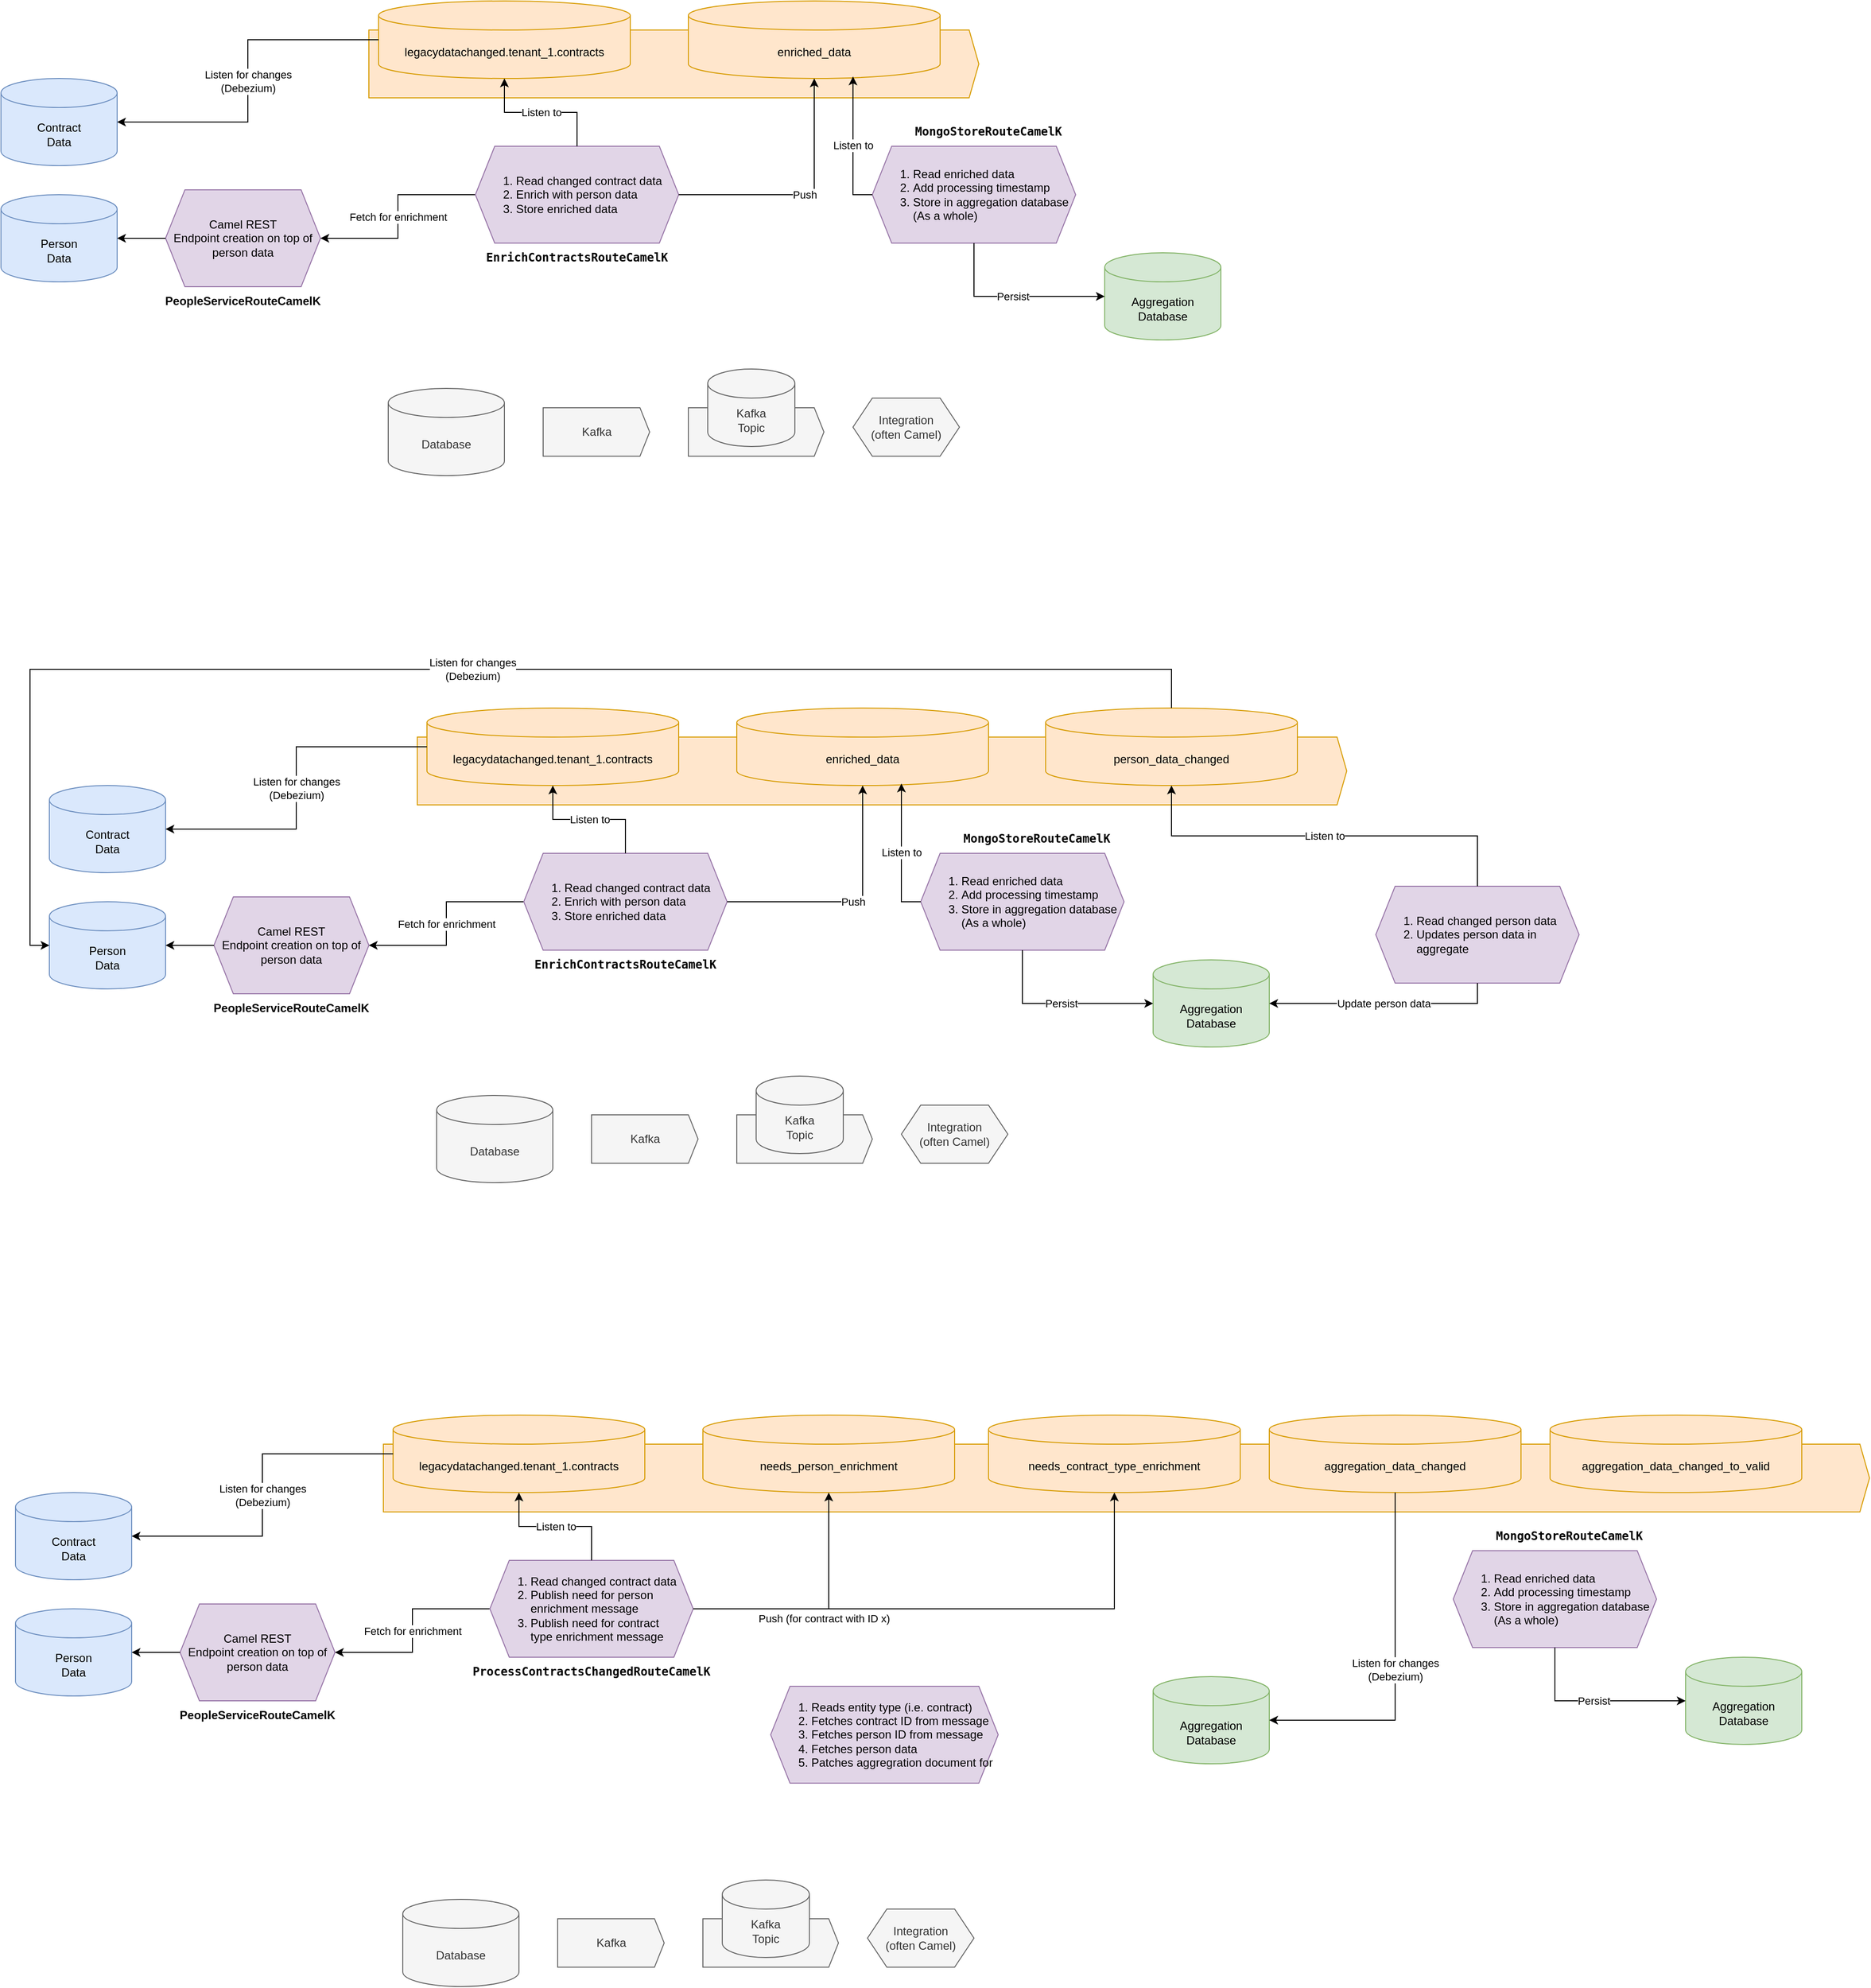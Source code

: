 <mxfile version="24.7.8">
  <diagram name="Pagina-1" id="vTMm5h3-3MeFymvAk_nD">
    <mxGraphModel dx="1242" dy="1612" grid="1" gridSize="10" guides="1" tooltips="1" connect="1" arrows="1" fold="1" page="1" pageScale="1" pageWidth="1169" pageHeight="827" math="0" shadow="0">
      <root>
        <mxCell id="0" />
        <mxCell id="1" parent="0" />
        <mxCell id="ZoMgPST9Kd7Hdbw3HMSR-1" value="Contract&lt;br&gt;Data" style="shape=cylinder3;whiteSpace=wrap;html=1;boundedLbl=1;backgroundOutline=1;size=15;fillColor=#dae8fc;strokeColor=#6c8ebf;" vertex="1" parent="1">
          <mxGeometry x="140" y="260" width="120" height="90" as="geometry" />
        </mxCell>
        <mxCell id="ZoMgPST9Kd7Hdbw3HMSR-2" value="Person&lt;div&gt;Data&lt;/div&gt;" style="shape=cylinder3;whiteSpace=wrap;html=1;boundedLbl=1;backgroundOutline=1;size=15;fillColor=#dae8fc;strokeColor=#6c8ebf;" vertex="1" parent="1">
          <mxGeometry x="140" y="380" width="120" height="90" as="geometry" />
        </mxCell>
        <mxCell id="ZoMgPST9Kd7Hdbw3HMSR-3" value="Aggregation&lt;br&gt;Database" style="shape=cylinder3;whiteSpace=wrap;html=1;boundedLbl=1;backgroundOutline=1;size=15;fillColor=#d5e8d4;strokeColor=#82b366;" vertex="1" parent="1">
          <mxGeometry x="1280" y="440" width="120" height="90" as="geometry" />
        </mxCell>
        <mxCell id="ZoMgPST9Kd7Hdbw3HMSR-6" value="" style="html=1;shadow=0;dashed=0;align=center;verticalAlign=middle;shape=mxgraph.arrows2.arrow;dy=0;dx=10;notch=0;fillColor=#ffe6cc;strokeColor=#d79b00;" vertex="1" parent="1">
          <mxGeometry x="520" y="210" width="960" height="70" as="geometry" />
        </mxCell>
        <mxCell id="ZoMgPST9Kd7Hdbw3HMSR-7" value="Database" style="shape=cylinder3;whiteSpace=wrap;html=1;boundedLbl=1;backgroundOutline=1;size=15;fillColor=#f5f5f5;fontColor=#333333;strokeColor=#666666;" vertex="1" parent="1">
          <mxGeometry x="540" y="580" width="120" height="90" as="geometry" />
        </mxCell>
        <mxCell id="ZoMgPST9Kd7Hdbw3HMSR-8" value="Kafka" style="html=1;shadow=0;dashed=0;align=center;verticalAlign=middle;shape=mxgraph.arrows2.arrow;dy=0;dx=10;notch=0;fillColor=#f5f5f5;fontColor=#333333;strokeColor=#666666;" vertex="1" parent="1">
          <mxGeometry x="700" y="600" width="110" height="50" as="geometry" />
        </mxCell>
        <mxCell id="ZoMgPST9Kd7Hdbw3HMSR-9" value="" style="html=1;shadow=0;dashed=0;align=center;verticalAlign=middle;shape=mxgraph.arrows2.arrow;dy=0;dx=10;notch=0;fillColor=#f5f5f5;fontColor=#333333;strokeColor=#666666;" vertex="1" parent="1">
          <mxGeometry x="850" y="600" width="140" height="50" as="geometry" />
        </mxCell>
        <mxCell id="ZoMgPST9Kd7Hdbw3HMSR-10" value="Kafka&lt;br&gt;Topic" style="shape=cylinder3;whiteSpace=wrap;html=1;boundedLbl=1;backgroundOutline=1;size=15;fillColor=#f5f5f5;fontColor=#333333;strokeColor=#666666;" vertex="1" parent="1">
          <mxGeometry x="870" y="560" width="90" height="80" as="geometry" />
        </mxCell>
        <mxCell id="ZoMgPST9Kd7Hdbw3HMSR-13" value="Integration&lt;br&gt;(often Camel)" style="shape=hexagon;perimeter=hexagonPerimeter2;whiteSpace=wrap;html=1;fixedSize=1;fillColor=#f5f5f5;fontColor=#333333;strokeColor=#666666;" vertex="1" parent="1">
          <mxGeometry x="1020" y="590" width="110" height="60" as="geometry" />
        </mxCell>
        <mxCell id="ZoMgPST9Kd7Hdbw3HMSR-14" value="legacydatachanged.tenant_1.contracts" style="shape=cylinder3;whiteSpace=wrap;html=1;boundedLbl=1;backgroundOutline=1;size=15;fillColor=#ffe6cc;strokeColor=#d79b00;" vertex="1" parent="1">
          <mxGeometry x="530" y="180" width="260" height="80" as="geometry" />
        </mxCell>
        <mxCell id="ZoMgPST9Kd7Hdbw3HMSR-15" value="Camel REST&lt;div&gt;Endpoint creation on top of person data&lt;/div&gt;" style="shape=hexagon;perimeter=hexagonPerimeter2;whiteSpace=wrap;html=1;fixedSize=1;fillColor=#e1d5e7;strokeColor=#9673a6;" vertex="1" parent="1">
          <mxGeometry x="310" y="375" width="160" height="100" as="geometry" />
        </mxCell>
        <mxCell id="ZoMgPST9Kd7Hdbw3HMSR-16" style="edgeStyle=orthogonalEdgeStyle;rounded=0;orthogonalLoop=1;jettySize=auto;html=1;exitX=0;exitY=0.5;exitDx=0;exitDy=0;entryX=1;entryY=0.5;entryDx=0;entryDy=0;entryPerimeter=0;" edge="1" parent="1" source="ZoMgPST9Kd7Hdbw3HMSR-15" target="ZoMgPST9Kd7Hdbw3HMSR-2">
          <mxGeometry relative="1" as="geometry" />
        </mxCell>
        <mxCell id="ZoMgPST9Kd7Hdbw3HMSR-17" value="Listen for changes&lt;br&gt;(Debezium)" style="edgeStyle=orthogonalEdgeStyle;rounded=0;orthogonalLoop=1;jettySize=auto;html=1;exitX=0;exitY=0.5;exitDx=0;exitDy=0;exitPerimeter=0;entryX=1;entryY=0.5;entryDx=0;entryDy=0;entryPerimeter=0;" edge="1" parent="1" source="ZoMgPST9Kd7Hdbw3HMSR-14" target="ZoMgPST9Kd7Hdbw3HMSR-1">
          <mxGeometry relative="1" as="geometry" />
        </mxCell>
        <mxCell id="ZoMgPST9Kd7Hdbw3HMSR-18" value="enriched_data" style="shape=cylinder3;whiteSpace=wrap;html=1;boundedLbl=1;backgroundOutline=1;size=15;fillColor=#ffe6cc;strokeColor=#d79b00;" vertex="1" parent="1">
          <mxGeometry x="850" y="180" width="260" height="80" as="geometry" />
        </mxCell>
        <mxCell id="ZoMgPST9Kd7Hdbw3HMSR-22" value="Fetch for enrichment" style="edgeStyle=orthogonalEdgeStyle;rounded=0;orthogonalLoop=1;jettySize=auto;html=1;exitX=0;exitY=0.5;exitDx=0;exitDy=0;entryX=1;entryY=0.5;entryDx=0;entryDy=0;" edge="1" parent="1" source="ZoMgPST9Kd7Hdbw3HMSR-19" target="ZoMgPST9Kd7Hdbw3HMSR-15">
          <mxGeometry relative="1" as="geometry" />
        </mxCell>
        <mxCell id="ZoMgPST9Kd7Hdbw3HMSR-19" value="&lt;ol&gt;&lt;li&gt;&lt;span style=&quot;background-color: initial;&quot;&gt;Read changed contract data&lt;/span&gt;&lt;/li&gt;&lt;li&gt;&lt;span style=&quot;background-color: initial;&quot;&gt;Enrich with person data&lt;/span&gt;&lt;/li&gt;&lt;li&gt;&lt;span style=&quot;background-color: initial;&quot;&gt;Store enriched data&lt;/span&gt;&lt;/li&gt;&lt;/ol&gt;" style="shape=hexagon;perimeter=hexagonPerimeter2;whiteSpace=wrap;html=1;fixedSize=1;fillColor=#e1d5e7;strokeColor=#9673a6;align=left;" vertex="1" parent="1">
          <mxGeometry x="630" y="330" width="210" height="100" as="geometry" />
        </mxCell>
        <mxCell id="ZoMgPST9Kd7Hdbw3HMSR-21" value="Listen to" style="edgeStyle=orthogonalEdgeStyle;rounded=0;orthogonalLoop=1;jettySize=auto;html=1;exitX=0.5;exitY=0;exitDx=0;exitDy=0;entryX=0.5;entryY=1;entryDx=0;entryDy=0;entryPerimeter=0;" edge="1" parent="1" source="ZoMgPST9Kd7Hdbw3HMSR-19" target="ZoMgPST9Kd7Hdbw3HMSR-14">
          <mxGeometry relative="1" as="geometry" />
        </mxCell>
        <mxCell id="ZoMgPST9Kd7Hdbw3HMSR-23" value="Push" style="edgeStyle=orthogonalEdgeStyle;rounded=0;orthogonalLoop=1;jettySize=auto;html=1;exitX=1;exitY=0.5;exitDx=0;exitDy=0;entryX=0.5;entryY=1;entryDx=0;entryDy=0;entryPerimeter=0;" edge="1" parent="1" source="ZoMgPST9Kd7Hdbw3HMSR-19" target="ZoMgPST9Kd7Hdbw3HMSR-18">
          <mxGeometry relative="1" as="geometry" />
        </mxCell>
        <mxCell id="ZoMgPST9Kd7Hdbw3HMSR-24" value="&lt;ol&gt;&lt;li&gt;Read enriched data&lt;/li&gt;&lt;li&gt;Add processing timestamp&lt;/li&gt;&lt;li&gt;Store in aggregation database&lt;br&gt;(As a whole)&lt;/li&gt;&lt;/ol&gt;" style="shape=hexagon;perimeter=hexagonPerimeter2;whiteSpace=wrap;html=1;fixedSize=1;fillColor=#e1d5e7;strokeColor=#9673a6;align=left;" vertex="1" parent="1">
          <mxGeometry x="1040" y="330" width="210" height="100" as="geometry" />
        </mxCell>
        <mxCell id="ZoMgPST9Kd7Hdbw3HMSR-25" value="Listen to" style="edgeStyle=orthogonalEdgeStyle;rounded=0;orthogonalLoop=1;jettySize=auto;html=1;exitX=0;exitY=0.5;exitDx=0;exitDy=0;entryX=0.654;entryY=0.975;entryDx=0;entryDy=0;entryPerimeter=0;" edge="1" parent="1" source="ZoMgPST9Kd7Hdbw3HMSR-24" target="ZoMgPST9Kd7Hdbw3HMSR-18">
          <mxGeometry relative="1" as="geometry" />
        </mxCell>
        <mxCell id="ZoMgPST9Kd7Hdbw3HMSR-26" value="Persist" style="edgeStyle=orthogonalEdgeStyle;rounded=0;orthogonalLoop=1;jettySize=auto;html=1;exitX=0.5;exitY=1;exitDx=0;exitDy=0;entryX=0;entryY=0.5;entryDx=0;entryDy=0;entryPerimeter=0;" edge="1" parent="1" source="ZoMgPST9Kd7Hdbw3HMSR-24" target="ZoMgPST9Kd7Hdbw3HMSR-3">
          <mxGeometry relative="1" as="geometry" />
        </mxCell>
        <mxCell id="ZoMgPST9Kd7Hdbw3HMSR-27" value="PeopleServiceRouteCamelK" style="text;html=1;align=center;verticalAlign=middle;whiteSpace=wrap;rounded=0;fontStyle=1" vertex="1" parent="1">
          <mxGeometry x="360" y="475" width="60" height="30" as="geometry" />
        </mxCell>
        <mxCell id="ZoMgPST9Kd7Hdbw3HMSR-28" value="&lt;div style=&quot;background-color:#ffffff;color:#080808;font-family:&#39;JetBrains Mono&#39;,monospace;font-size:9.0pt;&quot;&gt;&lt;pre&gt;&lt;span style=&quot;color:#000000;&quot;&gt;EnrichContractsRouteCamelK&lt;/span&gt;&lt;/pre&gt;&lt;/div&gt;" style="text;html=1;align=center;verticalAlign=middle;whiteSpace=wrap;rounded=0;fontStyle=1" vertex="1" parent="1">
          <mxGeometry x="705" y="430" width="60" height="30" as="geometry" />
        </mxCell>
        <mxCell id="ZoMgPST9Kd7Hdbw3HMSR-29" value="&lt;div style=&quot;background-color:#ffffff;color:#080808;font-family:&#39;JetBrains Mono&#39;,monospace;font-size:9.0pt;&quot;&gt;&lt;pre&gt;&lt;span style=&quot;color:#000000;&quot;&gt;MongoStoreRouteCamelK&lt;/span&gt;&lt;/pre&gt;&lt;/div&gt;" style="text;html=1;align=center;verticalAlign=middle;whiteSpace=wrap;rounded=0;fontStyle=1" vertex="1" parent="1">
          <mxGeometry x="1130" y="300" width="60" height="30" as="geometry" />
        </mxCell>
        <mxCell id="ZoMgPST9Kd7Hdbw3HMSR-30" value="Contract&lt;br&gt;Data" style="shape=cylinder3;whiteSpace=wrap;html=1;boundedLbl=1;backgroundOutline=1;size=15;fillColor=#dae8fc;strokeColor=#6c8ebf;" vertex="1" parent="1">
          <mxGeometry x="105" y="990" width="120" height="90" as="geometry" />
        </mxCell>
        <mxCell id="ZoMgPST9Kd7Hdbw3HMSR-31" value="Person&lt;div&gt;Data&lt;/div&gt;" style="shape=cylinder3;whiteSpace=wrap;html=1;boundedLbl=1;backgroundOutline=1;size=15;fillColor=#dae8fc;strokeColor=#6c8ebf;" vertex="1" parent="1">
          <mxGeometry x="105" y="1110" width="120" height="90" as="geometry" />
        </mxCell>
        <mxCell id="ZoMgPST9Kd7Hdbw3HMSR-32" value="Aggregation&lt;br&gt;Database" style="shape=cylinder3;whiteSpace=wrap;html=1;boundedLbl=1;backgroundOutline=1;size=15;fillColor=#d5e8d4;strokeColor=#82b366;" vertex="1" parent="1">
          <mxGeometry x="1830" y="1160" width="120" height="90" as="geometry" />
        </mxCell>
        <mxCell id="ZoMgPST9Kd7Hdbw3HMSR-33" value="" style="html=1;shadow=0;dashed=0;align=center;verticalAlign=middle;shape=mxgraph.arrows2.arrow;dy=0;dx=10;notch=0;fillColor=#ffe6cc;strokeColor=#d79b00;" vertex="1" parent="1">
          <mxGeometry x="485" y="940" width="1535" height="70" as="geometry" />
        </mxCell>
        <mxCell id="ZoMgPST9Kd7Hdbw3HMSR-34" value="Database" style="shape=cylinder3;whiteSpace=wrap;html=1;boundedLbl=1;backgroundOutline=1;size=15;fillColor=#f5f5f5;fontColor=#333333;strokeColor=#666666;" vertex="1" parent="1">
          <mxGeometry x="505" y="1410" width="120" height="90" as="geometry" />
        </mxCell>
        <mxCell id="ZoMgPST9Kd7Hdbw3HMSR-35" value="Kafka" style="html=1;shadow=0;dashed=0;align=center;verticalAlign=middle;shape=mxgraph.arrows2.arrow;dy=0;dx=10;notch=0;fillColor=#f5f5f5;fontColor=#333333;strokeColor=#666666;" vertex="1" parent="1">
          <mxGeometry x="665" y="1430" width="110" height="50" as="geometry" />
        </mxCell>
        <mxCell id="ZoMgPST9Kd7Hdbw3HMSR-36" value="" style="html=1;shadow=0;dashed=0;align=center;verticalAlign=middle;shape=mxgraph.arrows2.arrow;dy=0;dx=10;notch=0;fillColor=#f5f5f5;fontColor=#333333;strokeColor=#666666;" vertex="1" parent="1">
          <mxGeometry x="815" y="1430" width="140" height="50" as="geometry" />
        </mxCell>
        <mxCell id="ZoMgPST9Kd7Hdbw3HMSR-37" value="Kafka&lt;br&gt;Topic" style="shape=cylinder3;whiteSpace=wrap;html=1;boundedLbl=1;backgroundOutline=1;size=15;fillColor=#f5f5f5;fontColor=#333333;strokeColor=#666666;" vertex="1" parent="1">
          <mxGeometry x="835" y="1390" width="90" height="80" as="geometry" />
        </mxCell>
        <mxCell id="ZoMgPST9Kd7Hdbw3HMSR-38" value="Integration&lt;br&gt;(often Camel)" style="shape=hexagon;perimeter=hexagonPerimeter2;whiteSpace=wrap;html=1;fixedSize=1;fillColor=#f5f5f5;fontColor=#333333;strokeColor=#666666;" vertex="1" parent="1">
          <mxGeometry x="985" y="1420" width="110" height="60" as="geometry" />
        </mxCell>
        <mxCell id="ZoMgPST9Kd7Hdbw3HMSR-39" value="legacydatachanged.tenant_1.contracts" style="shape=cylinder3;whiteSpace=wrap;html=1;boundedLbl=1;backgroundOutline=1;size=15;fillColor=#ffe6cc;strokeColor=#d79b00;" vertex="1" parent="1">
          <mxGeometry x="495" y="910" width="260" height="80" as="geometry" />
        </mxCell>
        <mxCell id="ZoMgPST9Kd7Hdbw3HMSR-40" value="Camel REST&lt;div&gt;Endpoint creation on top of person data&lt;/div&gt;" style="shape=hexagon;perimeter=hexagonPerimeter2;whiteSpace=wrap;html=1;fixedSize=1;fillColor=#e1d5e7;strokeColor=#9673a6;" vertex="1" parent="1">
          <mxGeometry x="275" y="1105" width="160" height="100" as="geometry" />
        </mxCell>
        <mxCell id="ZoMgPST9Kd7Hdbw3HMSR-41" style="edgeStyle=orthogonalEdgeStyle;rounded=0;orthogonalLoop=1;jettySize=auto;html=1;exitX=0;exitY=0.5;exitDx=0;exitDy=0;entryX=1;entryY=0.5;entryDx=0;entryDy=0;entryPerimeter=0;" edge="1" parent="1" source="ZoMgPST9Kd7Hdbw3HMSR-40" target="ZoMgPST9Kd7Hdbw3HMSR-31">
          <mxGeometry relative="1" as="geometry" />
        </mxCell>
        <mxCell id="ZoMgPST9Kd7Hdbw3HMSR-42" value="Listen for changes&lt;br&gt;(Debezium)" style="edgeStyle=orthogonalEdgeStyle;rounded=0;orthogonalLoop=1;jettySize=auto;html=1;exitX=0;exitY=0.5;exitDx=0;exitDy=0;exitPerimeter=0;entryX=1;entryY=0.5;entryDx=0;entryDy=0;entryPerimeter=0;" edge="1" parent="1" source="ZoMgPST9Kd7Hdbw3HMSR-39" target="ZoMgPST9Kd7Hdbw3HMSR-30">
          <mxGeometry relative="1" as="geometry" />
        </mxCell>
        <mxCell id="ZoMgPST9Kd7Hdbw3HMSR-43" value="needs_person_enrichment" style="shape=cylinder3;whiteSpace=wrap;html=1;boundedLbl=1;backgroundOutline=1;size=15;fillColor=#ffe6cc;strokeColor=#d79b00;" vertex="1" parent="1">
          <mxGeometry x="815" y="910" width="260" height="80" as="geometry" />
        </mxCell>
        <mxCell id="ZoMgPST9Kd7Hdbw3HMSR-44" value="Fetch for enrichment" style="edgeStyle=orthogonalEdgeStyle;rounded=0;orthogonalLoop=1;jettySize=auto;html=1;exitX=0;exitY=0.5;exitDx=0;exitDy=0;entryX=1;entryY=0.5;entryDx=0;entryDy=0;" edge="1" parent="1" source="ZoMgPST9Kd7Hdbw3HMSR-45" target="ZoMgPST9Kd7Hdbw3HMSR-40">
          <mxGeometry relative="1" as="geometry" />
        </mxCell>
        <mxCell id="ZoMgPST9Kd7Hdbw3HMSR-45" value="&lt;ol&gt;&lt;li&gt;&lt;span style=&quot;background-color: initial;&quot;&gt;Read changed contract data&lt;/span&gt;&lt;/li&gt;&lt;li&gt;Publish need for person enrichment message&lt;/li&gt;&lt;li&gt;Publish need for contract &lt;br&gt;type enrichment message&lt;/li&gt;&lt;/ol&gt;" style="shape=hexagon;perimeter=hexagonPerimeter2;whiteSpace=wrap;html=1;fixedSize=1;fillColor=#e1d5e7;strokeColor=#9673a6;align=left;" vertex="1" parent="1">
          <mxGeometry x="595" y="1060" width="210" height="100" as="geometry" />
        </mxCell>
        <mxCell id="ZoMgPST9Kd7Hdbw3HMSR-46" value="Listen to" style="edgeStyle=orthogonalEdgeStyle;rounded=0;orthogonalLoop=1;jettySize=auto;html=1;exitX=0.5;exitY=0;exitDx=0;exitDy=0;entryX=0.5;entryY=1;entryDx=0;entryDy=0;entryPerimeter=0;" edge="1" parent="1" source="ZoMgPST9Kd7Hdbw3HMSR-45" target="ZoMgPST9Kd7Hdbw3HMSR-39">
          <mxGeometry relative="1" as="geometry" />
        </mxCell>
        <mxCell id="ZoMgPST9Kd7Hdbw3HMSR-47" value="Push (for contract with ID x)" style="edgeStyle=orthogonalEdgeStyle;rounded=0;orthogonalLoop=1;jettySize=auto;html=1;exitX=1;exitY=0.5;exitDx=0;exitDy=0;entryX=0.5;entryY=1;entryDx=0;entryDy=0;entryPerimeter=0;" edge="1" parent="1" source="ZoMgPST9Kd7Hdbw3HMSR-45" target="ZoMgPST9Kd7Hdbw3HMSR-43">
          <mxGeometry x="0.038" y="-10" relative="1" as="geometry">
            <mxPoint as="offset" />
          </mxGeometry>
        </mxCell>
        <mxCell id="ZoMgPST9Kd7Hdbw3HMSR-48" value="&lt;ol&gt;&lt;li&gt;Read enriched data&lt;/li&gt;&lt;li&gt;Add processing timestamp&lt;/li&gt;&lt;li&gt;Store in aggregation database&lt;br&gt;(As a whole)&lt;/li&gt;&lt;/ol&gt;" style="shape=hexagon;perimeter=hexagonPerimeter2;whiteSpace=wrap;html=1;fixedSize=1;fillColor=#e1d5e7;strokeColor=#9673a6;align=left;" vertex="1" parent="1">
          <mxGeometry x="1590" y="1050" width="210" height="100" as="geometry" />
        </mxCell>
        <mxCell id="ZoMgPST9Kd7Hdbw3HMSR-50" value="Persist" style="edgeStyle=orthogonalEdgeStyle;rounded=0;orthogonalLoop=1;jettySize=auto;html=1;exitX=0.5;exitY=1;exitDx=0;exitDy=0;entryX=0;entryY=0.5;entryDx=0;entryDy=0;entryPerimeter=0;" edge="1" parent="1" source="ZoMgPST9Kd7Hdbw3HMSR-48" target="ZoMgPST9Kd7Hdbw3HMSR-32">
          <mxGeometry relative="1" as="geometry" />
        </mxCell>
        <mxCell id="ZoMgPST9Kd7Hdbw3HMSR-51" value="PeopleServiceRouteCamelK" style="text;html=1;align=center;verticalAlign=middle;whiteSpace=wrap;rounded=0;fontStyle=1" vertex="1" parent="1">
          <mxGeometry x="325" y="1205" width="60" height="30" as="geometry" />
        </mxCell>
        <mxCell id="ZoMgPST9Kd7Hdbw3HMSR-52" value="&lt;div style=&quot;background-color:#ffffff;color:#080808;font-family:&#39;JetBrains Mono&#39;,monospace;font-size:9.0pt;&quot;&gt;&lt;pre&gt;&lt;span style=&quot;color:#000000;&quot;&gt;ProcessContractsChangedRouteCamelK&lt;/span&gt;&lt;/pre&gt;&lt;/div&gt;" style="text;html=1;align=center;verticalAlign=middle;whiteSpace=wrap;rounded=0;fontStyle=1" vertex="1" parent="1">
          <mxGeometry x="670" y="1160" width="60" height="30" as="geometry" />
        </mxCell>
        <mxCell id="ZoMgPST9Kd7Hdbw3HMSR-53" value="&lt;div style=&quot;background-color:#ffffff;color:#080808;font-family:&#39;JetBrains Mono&#39;,monospace;font-size:9.0pt;&quot;&gt;&lt;pre&gt;&lt;span style=&quot;color:#000000;&quot;&gt;MongoStoreRouteCamelK&lt;/span&gt;&lt;/pre&gt;&lt;/div&gt;" style="text;html=1;align=center;verticalAlign=middle;whiteSpace=wrap;rounded=0;fontStyle=1" vertex="1" parent="1">
          <mxGeometry x="1680" y="1020" width="60" height="30" as="geometry" />
        </mxCell>
        <mxCell id="ZoMgPST9Kd7Hdbw3HMSR-54" value="Aggregation&lt;br&gt;Database" style="shape=cylinder3;whiteSpace=wrap;html=1;boundedLbl=1;backgroundOutline=1;size=15;fillColor=#d5e8d4;strokeColor=#82b366;" vertex="1" parent="1">
          <mxGeometry x="1280" y="1180" width="120" height="90" as="geometry" />
        </mxCell>
        <mxCell id="ZoMgPST9Kd7Hdbw3HMSR-55" value="needs_contract_type_enrichment" style="shape=cylinder3;whiteSpace=wrap;html=1;boundedLbl=1;backgroundOutline=1;size=15;fillColor=#ffe6cc;strokeColor=#d79b00;" vertex="1" parent="1">
          <mxGeometry x="1110" y="910" width="260" height="80" as="geometry" />
        </mxCell>
        <mxCell id="ZoMgPST9Kd7Hdbw3HMSR-56" value="aggregation_data_changed" style="shape=cylinder3;whiteSpace=wrap;html=1;boundedLbl=1;backgroundOutline=1;size=15;fillColor=#ffe6cc;strokeColor=#d79b00;" vertex="1" parent="1">
          <mxGeometry x="1400" y="910" width="260" height="80" as="geometry" />
        </mxCell>
        <mxCell id="ZoMgPST9Kd7Hdbw3HMSR-57" value="aggregation_data_changed_to_valid" style="shape=cylinder3;whiteSpace=wrap;html=1;boundedLbl=1;backgroundOutline=1;size=15;fillColor=#ffe6cc;strokeColor=#d79b00;" vertex="1" parent="1">
          <mxGeometry x="1690" y="910" width="260" height="80" as="geometry" />
        </mxCell>
        <mxCell id="ZoMgPST9Kd7Hdbw3HMSR-58" style="edgeStyle=orthogonalEdgeStyle;rounded=0;orthogonalLoop=1;jettySize=auto;html=1;exitX=1;exitY=0.5;exitDx=0;exitDy=0;entryX=0.5;entryY=1;entryDx=0;entryDy=0;entryPerimeter=0;" edge="1" parent="1" source="ZoMgPST9Kd7Hdbw3HMSR-45" target="ZoMgPST9Kd7Hdbw3HMSR-55">
          <mxGeometry relative="1" as="geometry" />
        </mxCell>
        <mxCell id="ZoMgPST9Kd7Hdbw3HMSR-60" value="&lt;meta charset=&quot;utf-8&quot;&gt;&lt;span style=&quot;color: rgb(0, 0, 0); font-family: Helvetica; font-size: 11px; font-style: normal; font-variant-ligatures: normal; font-variant-caps: normal; font-weight: 400; letter-spacing: normal; orphans: 2; text-align: center; text-indent: 0px; text-transform: none; widows: 2; word-spacing: 0px; -webkit-text-stroke-width: 0px; white-space: nowrap; background-color: rgb(255, 255, 255); text-decoration-thickness: initial; text-decoration-style: initial; text-decoration-color: initial; display: inline !important; float: none;&quot;&gt;Listen for changes&lt;/span&gt;&lt;br style=&quot;forced-color-adjust: none; color: rgb(0, 0, 0); font-family: Helvetica; font-size: 11px; font-style: normal; font-variant-ligatures: normal; font-variant-caps: normal; font-weight: 400; letter-spacing: normal; orphans: 2; text-align: center; text-indent: 0px; text-transform: none; widows: 2; word-spacing: 0px; -webkit-text-stroke-width: 0px; white-space: nowrap; text-decoration-thickness: initial; text-decoration-style: initial; text-decoration-color: initial;&quot;&gt;&lt;span style=&quot;color: rgb(0, 0, 0); font-family: Helvetica; font-size: 11px; font-style: normal; font-variant-ligatures: normal; font-variant-caps: normal; font-weight: 400; letter-spacing: normal; orphans: 2; text-align: center; text-indent: 0px; text-transform: none; widows: 2; word-spacing: 0px; -webkit-text-stroke-width: 0px; white-space: nowrap; background-color: rgb(255, 255, 255); text-decoration-thickness: initial; text-decoration-style: initial; text-decoration-color: initial; display: inline !important; float: none;&quot;&gt;(Debezium)&lt;/span&gt;" style="edgeStyle=orthogonalEdgeStyle;rounded=0;orthogonalLoop=1;jettySize=auto;html=1;exitX=0.5;exitY=1;exitDx=0;exitDy=0;exitPerimeter=0;entryX=1;entryY=0.5;entryDx=0;entryDy=0;entryPerimeter=0;" edge="1" parent="1" source="ZoMgPST9Kd7Hdbw3HMSR-56" target="ZoMgPST9Kd7Hdbw3HMSR-54">
          <mxGeometry relative="1" as="geometry" />
        </mxCell>
        <mxCell id="ZoMgPST9Kd7Hdbw3HMSR-61" value="&lt;ol&gt;&lt;li&gt;Reads entity type (i.e. contract)&lt;/li&gt;&lt;li&gt;Fetches contract ID from message&lt;/li&gt;&lt;li&gt;Fetches person ID from message&lt;/li&gt;&lt;li&gt;Fetches person data&lt;/li&gt;&lt;li&gt;Patches aggregration document for&lt;/li&gt;&lt;/ol&gt;" style="shape=hexagon;perimeter=hexagonPerimeter2;whiteSpace=wrap;html=1;fixedSize=1;fillColor=#e1d5e7;strokeColor=#9673a6;align=left;" vertex="1" parent="1">
          <mxGeometry x="885" y="1190" width="235" height="100" as="geometry" />
        </mxCell>
        <mxCell id="ZoMgPST9Kd7Hdbw3HMSR-62" value="Contract&lt;br&gt;Data" style="shape=cylinder3;whiteSpace=wrap;html=1;boundedLbl=1;backgroundOutline=1;size=15;fillColor=#dae8fc;strokeColor=#6c8ebf;" vertex="1" parent="1">
          <mxGeometry x="90" y="-470" width="120" height="90" as="geometry" />
        </mxCell>
        <mxCell id="ZoMgPST9Kd7Hdbw3HMSR-63" value="Person&lt;div&gt;Data&lt;/div&gt;" style="shape=cylinder3;whiteSpace=wrap;html=1;boundedLbl=1;backgroundOutline=1;size=15;fillColor=#dae8fc;strokeColor=#6c8ebf;" vertex="1" parent="1">
          <mxGeometry x="90" y="-350" width="120" height="90" as="geometry" />
        </mxCell>
        <mxCell id="ZoMgPST9Kd7Hdbw3HMSR-64" value="Aggregation&lt;br&gt;Database" style="shape=cylinder3;whiteSpace=wrap;html=1;boundedLbl=1;backgroundOutline=1;size=15;fillColor=#d5e8d4;strokeColor=#82b366;" vertex="1" parent="1">
          <mxGeometry x="1230" y="-290" width="120" height="90" as="geometry" />
        </mxCell>
        <mxCell id="ZoMgPST9Kd7Hdbw3HMSR-65" value="" style="html=1;shadow=0;dashed=0;align=center;verticalAlign=middle;shape=mxgraph.arrows2.arrow;dy=0;dx=10;notch=0;fillColor=#ffe6cc;strokeColor=#d79b00;" vertex="1" parent="1">
          <mxGeometry x="470" y="-520" width="630" height="70" as="geometry" />
        </mxCell>
        <mxCell id="ZoMgPST9Kd7Hdbw3HMSR-66" value="Database" style="shape=cylinder3;whiteSpace=wrap;html=1;boundedLbl=1;backgroundOutline=1;size=15;fillColor=#f5f5f5;fontColor=#333333;strokeColor=#666666;" vertex="1" parent="1">
          <mxGeometry x="490" y="-150" width="120" height="90" as="geometry" />
        </mxCell>
        <mxCell id="ZoMgPST9Kd7Hdbw3HMSR-67" value="Kafka" style="html=1;shadow=0;dashed=0;align=center;verticalAlign=middle;shape=mxgraph.arrows2.arrow;dy=0;dx=10;notch=0;fillColor=#f5f5f5;fontColor=#333333;strokeColor=#666666;" vertex="1" parent="1">
          <mxGeometry x="650" y="-130" width="110" height="50" as="geometry" />
        </mxCell>
        <mxCell id="ZoMgPST9Kd7Hdbw3HMSR-68" value="" style="html=1;shadow=0;dashed=0;align=center;verticalAlign=middle;shape=mxgraph.arrows2.arrow;dy=0;dx=10;notch=0;fillColor=#f5f5f5;fontColor=#333333;strokeColor=#666666;" vertex="1" parent="1">
          <mxGeometry x="800" y="-130" width="140" height="50" as="geometry" />
        </mxCell>
        <mxCell id="ZoMgPST9Kd7Hdbw3HMSR-69" value="Kafka&lt;br&gt;Topic" style="shape=cylinder3;whiteSpace=wrap;html=1;boundedLbl=1;backgroundOutline=1;size=15;fillColor=#f5f5f5;fontColor=#333333;strokeColor=#666666;" vertex="1" parent="1">
          <mxGeometry x="820" y="-170" width="90" height="80" as="geometry" />
        </mxCell>
        <mxCell id="ZoMgPST9Kd7Hdbw3HMSR-70" value="Integration&lt;br&gt;(often Camel)" style="shape=hexagon;perimeter=hexagonPerimeter2;whiteSpace=wrap;html=1;fixedSize=1;fillColor=#f5f5f5;fontColor=#333333;strokeColor=#666666;" vertex="1" parent="1">
          <mxGeometry x="970" y="-140" width="110" height="60" as="geometry" />
        </mxCell>
        <mxCell id="ZoMgPST9Kd7Hdbw3HMSR-71" value="legacydatachanged.tenant_1.contracts" style="shape=cylinder3;whiteSpace=wrap;html=1;boundedLbl=1;backgroundOutline=1;size=15;fillColor=#ffe6cc;strokeColor=#d79b00;" vertex="1" parent="1">
          <mxGeometry x="480" y="-550" width="260" height="80" as="geometry" />
        </mxCell>
        <mxCell id="ZoMgPST9Kd7Hdbw3HMSR-72" value="Camel REST&lt;div&gt;Endpoint creation on top of person data&lt;/div&gt;" style="shape=hexagon;perimeter=hexagonPerimeter2;whiteSpace=wrap;html=1;fixedSize=1;fillColor=#e1d5e7;strokeColor=#9673a6;" vertex="1" parent="1">
          <mxGeometry x="260" y="-355" width="160" height="100" as="geometry" />
        </mxCell>
        <mxCell id="ZoMgPST9Kd7Hdbw3HMSR-73" style="edgeStyle=orthogonalEdgeStyle;rounded=0;orthogonalLoop=1;jettySize=auto;html=1;exitX=0;exitY=0.5;exitDx=0;exitDy=0;entryX=1;entryY=0.5;entryDx=0;entryDy=0;entryPerimeter=0;" edge="1" parent="1" source="ZoMgPST9Kd7Hdbw3HMSR-72" target="ZoMgPST9Kd7Hdbw3HMSR-63">
          <mxGeometry relative="1" as="geometry" />
        </mxCell>
        <mxCell id="ZoMgPST9Kd7Hdbw3HMSR-74" value="Listen for changes&lt;br&gt;(Debezium)" style="edgeStyle=orthogonalEdgeStyle;rounded=0;orthogonalLoop=1;jettySize=auto;html=1;exitX=0;exitY=0.5;exitDx=0;exitDy=0;exitPerimeter=0;entryX=1;entryY=0.5;entryDx=0;entryDy=0;entryPerimeter=0;" edge="1" parent="1" source="ZoMgPST9Kd7Hdbw3HMSR-71" target="ZoMgPST9Kd7Hdbw3HMSR-62">
          <mxGeometry relative="1" as="geometry" />
        </mxCell>
        <mxCell id="ZoMgPST9Kd7Hdbw3HMSR-75" value="enriched_data" style="shape=cylinder3;whiteSpace=wrap;html=1;boundedLbl=1;backgroundOutline=1;size=15;fillColor=#ffe6cc;strokeColor=#d79b00;" vertex="1" parent="1">
          <mxGeometry x="800" y="-550" width="260" height="80" as="geometry" />
        </mxCell>
        <mxCell id="ZoMgPST9Kd7Hdbw3HMSR-76" value="Fetch for enrichment" style="edgeStyle=orthogonalEdgeStyle;rounded=0;orthogonalLoop=1;jettySize=auto;html=1;exitX=0;exitY=0.5;exitDx=0;exitDy=0;entryX=1;entryY=0.5;entryDx=0;entryDy=0;" edge="1" parent="1" source="ZoMgPST9Kd7Hdbw3HMSR-77" target="ZoMgPST9Kd7Hdbw3HMSR-72">
          <mxGeometry relative="1" as="geometry" />
        </mxCell>
        <mxCell id="ZoMgPST9Kd7Hdbw3HMSR-77" value="&lt;ol&gt;&lt;li&gt;&lt;span style=&quot;background-color: initial;&quot;&gt;Read changed contract data&lt;/span&gt;&lt;/li&gt;&lt;li&gt;&lt;span style=&quot;background-color: initial;&quot;&gt;Enrich with person data&lt;/span&gt;&lt;/li&gt;&lt;li&gt;&lt;span style=&quot;background-color: initial;&quot;&gt;Store enriched data&lt;/span&gt;&lt;/li&gt;&lt;/ol&gt;" style="shape=hexagon;perimeter=hexagonPerimeter2;whiteSpace=wrap;html=1;fixedSize=1;fillColor=#e1d5e7;strokeColor=#9673a6;align=left;" vertex="1" parent="1">
          <mxGeometry x="580" y="-400" width="210" height="100" as="geometry" />
        </mxCell>
        <mxCell id="ZoMgPST9Kd7Hdbw3HMSR-78" value="Listen to" style="edgeStyle=orthogonalEdgeStyle;rounded=0;orthogonalLoop=1;jettySize=auto;html=1;exitX=0.5;exitY=0;exitDx=0;exitDy=0;entryX=0.5;entryY=1;entryDx=0;entryDy=0;entryPerimeter=0;" edge="1" parent="1" source="ZoMgPST9Kd7Hdbw3HMSR-77" target="ZoMgPST9Kd7Hdbw3HMSR-71">
          <mxGeometry relative="1" as="geometry" />
        </mxCell>
        <mxCell id="ZoMgPST9Kd7Hdbw3HMSR-79" value="Push" style="edgeStyle=orthogonalEdgeStyle;rounded=0;orthogonalLoop=1;jettySize=auto;html=1;exitX=1;exitY=0.5;exitDx=0;exitDy=0;entryX=0.5;entryY=1;entryDx=0;entryDy=0;entryPerimeter=0;" edge="1" parent="1" source="ZoMgPST9Kd7Hdbw3HMSR-77" target="ZoMgPST9Kd7Hdbw3HMSR-75">
          <mxGeometry relative="1" as="geometry" />
        </mxCell>
        <mxCell id="ZoMgPST9Kd7Hdbw3HMSR-80" value="&lt;ol&gt;&lt;li&gt;Read enriched data&lt;/li&gt;&lt;li&gt;Add processing timestamp&lt;/li&gt;&lt;li&gt;Store in aggregation database&lt;br&gt;(As a whole)&lt;/li&gt;&lt;/ol&gt;" style="shape=hexagon;perimeter=hexagonPerimeter2;whiteSpace=wrap;html=1;fixedSize=1;fillColor=#e1d5e7;strokeColor=#9673a6;align=left;" vertex="1" parent="1">
          <mxGeometry x="990" y="-400" width="210" height="100" as="geometry" />
        </mxCell>
        <mxCell id="ZoMgPST9Kd7Hdbw3HMSR-81" value="Listen to" style="edgeStyle=orthogonalEdgeStyle;rounded=0;orthogonalLoop=1;jettySize=auto;html=1;exitX=0;exitY=0.5;exitDx=0;exitDy=0;entryX=0.654;entryY=0.975;entryDx=0;entryDy=0;entryPerimeter=0;" edge="1" parent="1" source="ZoMgPST9Kd7Hdbw3HMSR-80" target="ZoMgPST9Kd7Hdbw3HMSR-75">
          <mxGeometry relative="1" as="geometry" />
        </mxCell>
        <mxCell id="ZoMgPST9Kd7Hdbw3HMSR-82" value="Persist" style="edgeStyle=orthogonalEdgeStyle;rounded=0;orthogonalLoop=1;jettySize=auto;html=1;exitX=0.5;exitY=1;exitDx=0;exitDy=0;entryX=0;entryY=0.5;entryDx=0;entryDy=0;entryPerimeter=0;" edge="1" parent="1" source="ZoMgPST9Kd7Hdbw3HMSR-80" target="ZoMgPST9Kd7Hdbw3HMSR-64">
          <mxGeometry relative="1" as="geometry" />
        </mxCell>
        <mxCell id="ZoMgPST9Kd7Hdbw3HMSR-83" value="PeopleServiceRouteCamelK" style="text;html=1;align=center;verticalAlign=middle;whiteSpace=wrap;rounded=0;fontStyle=1" vertex="1" parent="1">
          <mxGeometry x="310" y="-255" width="60" height="30" as="geometry" />
        </mxCell>
        <mxCell id="ZoMgPST9Kd7Hdbw3HMSR-84" value="&lt;div style=&quot;background-color:#ffffff;color:#080808;font-family:&#39;JetBrains Mono&#39;,monospace;font-size:9.0pt;&quot;&gt;&lt;pre&gt;&lt;span style=&quot;color:#000000;&quot;&gt;EnrichContractsRouteCamelK&lt;/span&gt;&lt;/pre&gt;&lt;/div&gt;" style="text;html=1;align=center;verticalAlign=middle;whiteSpace=wrap;rounded=0;fontStyle=1" vertex="1" parent="1">
          <mxGeometry x="655" y="-300" width="60" height="30" as="geometry" />
        </mxCell>
        <mxCell id="ZoMgPST9Kd7Hdbw3HMSR-85" value="&lt;div style=&quot;background-color:#ffffff;color:#080808;font-family:&#39;JetBrains Mono&#39;,monospace;font-size:9.0pt;&quot;&gt;&lt;pre&gt;&lt;span style=&quot;color:#000000;&quot;&gt;MongoStoreRouteCamelK&lt;/span&gt;&lt;/pre&gt;&lt;/div&gt;" style="text;html=1;align=center;verticalAlign=middle;whiteSpace=wrap;rounded=0;fontStyle=1" vertex="1" parent="1">
          <mxGeometry x="1080" y="-430" width="60" height="30" as="geometry" />
        </mxCell>
        <mxCell id="ZoMgPST9Kd7Hdbw3HMSR-86" value="person_data_changed" style="shape=cylinder3;whiteSpace=wrap;html=1;boundedLbl=1;backgroundOutline=1;size=15;fillColor=#ffe6cc;strokeColor=#d79b00;" vertex="1" parent="1">
          <mxGeometry x="1169" y="180" width="260" height="80" as="geometry" />
        </mxCell>
        <mxCell id="ZoMgPST9Kd7Hdbw3HMSR-87" value="&lt;meta charset=&quot;utf-8&quot;&gt;&lt;span style=&quot;color: rgb(0, 0, 0); font-family: Helvetica; font-size: 11px; font-style: normal; font-variant-ligatures: normal; font-variant-caps: normal; font-weight: 400; letter-spacing: normal; orphans: 2; text-align: center; text-indent: 0px; text-transform: none; widows: 2; word-spacing: 0px; -webkit-text-stroke-width: 0px; white-space: nowrap; background-color: rgb(255, 255, 255); text-decoration-thickness: initial; text-decoration-style: initial; text-decoration-color: initial; display: inline !important; float: none;&quot;&gt;Listen for changes&lt;/span&gt;&lt;br style=&quot;forced-color-adjust: none; color: rgb(0, 0, 0); font-family: Helvetica; font-size: 11px; font-style: normal; font-variant-ligatures: normal; font-variant-caps: normal; font-weight: 400; letter-spacing: normal; orphans: 2; text-align: center; text-indent: 0px; text-transform: none; widows: 2; word-spacing: 0px; -webkit-text-stroke-width: 0px; white-space: nowrap; text-decoration-thickness: initial; text-decoration-style: initial; text-decoration-color: initial;&quot;&gt;&lt;span style=&quot;color: rgb(0, 0, 0); font-family: Helvetica; font-size: 11px; font-style: normal; font-variant-ligatures: normal; font-variant-caps: normal; font-weight: 400; letter-spacing: normal; orphans: 2; text-align: center; text-indent: 0px; text-transform: none; widows: 2; word-spacing: 0px; -webkit-text-stroke-width: 0px; white-space: nowrap; background-color: rgb(255, 255, 255); text-decoration-thickness: initial; text-decoration-style: initial; text-decoration-color: initial; display: inline !important; float: none;&quot;&gt;(Debezium)&lt;/span&gt;" style="edgeStyle=orthogonalEdgeStyle;rounded=0;orthogonalLoop=1;jettySize=auto;html=1;exitX=0.5;exitY=0;exitDx=0;exitDy=0;exitPerimeter=0;entryX=0;entryY=0.5;entryDx=0;entryDy=0;entryPerimeter=0;" edge="1" parent="1" source="ZoMgPST9Kd7Hdbw3HMSR-86" target="ZoMgPST9Kd7Hdbw3HMSR-2">
          <mxGeometry relative="1" as="geometry">
            <Array as="points">
              <mxPoint x="1299" y="140" />
              <mxPoint x="120" y="140" />
              <mxPoint x="120" y="425" />
            </Array>
          </mxGeometry>
        </mxCell>
        <mxCell id="ZoMgPST9Kd7Hdbw3HMSR-88" value="&lt;ol&gt;&lt;li&gt;&lt;span style=&quot;background-color: initial;&quot;&gt;Read changed person data&lt;/span&gt;&lt;/li&gt;&lt;li&gt;Updates person data in aggregate&lt;/li&gt;&lt;/ol&gt;" style="shape=hexagon;perimeter=hexagonPerimeter2;whiteSpace=wrap;html=1;fixedSize=1;fillColor=#e1d5e7;strokeColor=#9673a6;align=left;" vertex="1" parent="1">
          <mxGeometry x="1510" y="364" width="210" height="100" as="geometry" />
        </mxCell>
        <mxCell id="ZoMgPST9Kd7Hdbw3HMSR-89" value="Listen to" style="edgeStyle=orthogonalEdgeStyle;rounded=0;orthogonalLoop=1;jettySize=auto;html=1;exitX=0.5;exitY=0;exitDx=0;exitDy=0;entryX=0.5;entryY=1;entryDx=0;entryDy=0;entryPerimeter=0;" edge="1" parent="1" source="ZoMgPST9Kd7Hdbw3HMSR-88" target="ZoMgPST9Kd7Hdbw3HMSR-86">
          <mxGeometry relative="1" as="geometry" />
        </mxCell>
        <mxCell id="ZoMgPST9Kd7Hdbw3HMSR-90" value="Update person data" style="edgeStyle=orthogonalEdgeStyle;rounded=0;orthogonalLoop=1;jettySize=auto;html=1;exitX=0.5;exitY=1;exitDx=0;exitDy=0;entryX=1;entryY=0.5;entryDx=0;entryDy=0;entryPerimeter=0;" edge="1" parent="1" source="ZoMgPST9Kd7Hdbw3HMSR-88" target="ZoMgPST9Kd7Hdbw3HMSR-3">
          <mxGeometry relative="1" as="geometry" />
        </mxCell>
      </root>
    </mxGraphModel>
  </diagram>
</mxfile>

